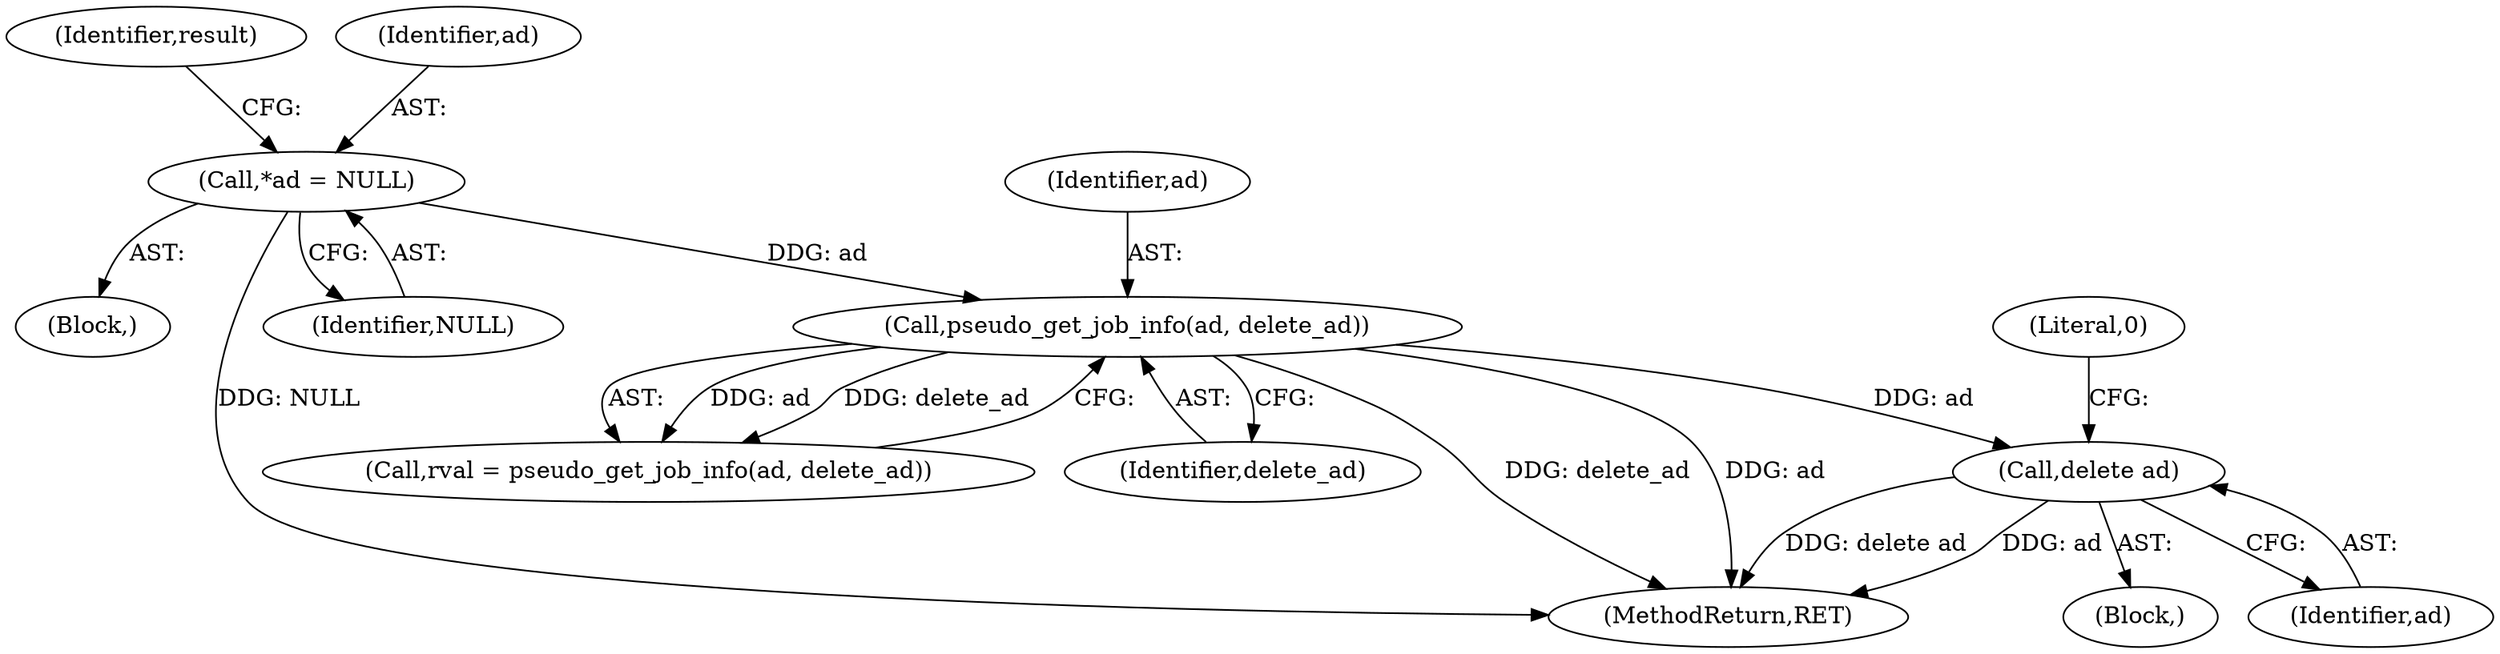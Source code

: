 digraph "0_htcondor_5e5571d1a431eb3c61977b6dd6ec90186ef79867_4@API" {
"1000414" [label="(Call,delete ad)"];
"1000366" [label="(Call,pseudo_get_job_info(ad, delete_ad))"];
"1000352" [label="(Call,*ad = NULL)"];
"1000357" [label="(Identifier,result)"];
"1000368" [label="(Identifier,delete_ad)"];
"1000367" [label="(Identifier,ad)"];
"1000350" [label="(Block,)"];
"1000364" [label="(Call,rval = pseudo_get_job_info(ad, delete_ad))"];
"1000413" [label="(Block,)"];
"1000414" [label="(Call,delete ad)"];
"1000417" [label="(Literal,0)"];
"1000352" [label="(Call,*ad = NULL)"];
"1000366" [label="(Call,pseudo_get_job_info(ad, delete_ad))"];
"1000415" [label="(Identifier,ad)"];
"1000353" [label="(Identifier,ad)"];
"1002472" [label="(MethodReturn,RET)"];
"1000354" [label="(Identifier,NULL)"];
"1000414" -> "1000413"  [label="AST: "];
"1000414" -> "1000415"  [label="CFG: "];
"1000415" -> "1000414"  [label="AST: "];
"1000417" -> "1000414"  [label="CFG: "];
"1000414" -> "1002472"  [label="DDG: delete ad"];
"1000414" -> "1002472"  [label="DDG: ad"];
"1000366" -> "1000414"  [label="DDG: ad"];
"1000366" -> "1000364"  [label="AST: "];
"1000366" -> "1000368"  [label="CFG: "];
"1000367" -> "1000366"  [label="AST: "];
"1000368" -> "1000366"  [label="AST: "];
"1000364" -> "1000366"  [label="CFG: "];
"1000366" -> "1002472"  [label="DDG: delete_ad"];
"1000366" -> "1002472"  [label="DDG: ad"];
"1000366" -> "1000364"  [label="DDG: ad"];
"1000366" -> "1000364"  [label="DDG: delete_ad"];
"1000352" -> "1000366"  [label="DDG: ad"];
"1000352" -> "1000350"  [label="AST: "];
"1000352" -> "1000354"  [label="CFG: "];
"1000353" -> "1000352"  [label="AST: "];
"1000354" -> "1000352"  [label="AST: "];
"1000357" -> "1000352"  [label="CFG: "];
"1000352" -> "1002472"  [label="DDG: NULL"];
}
